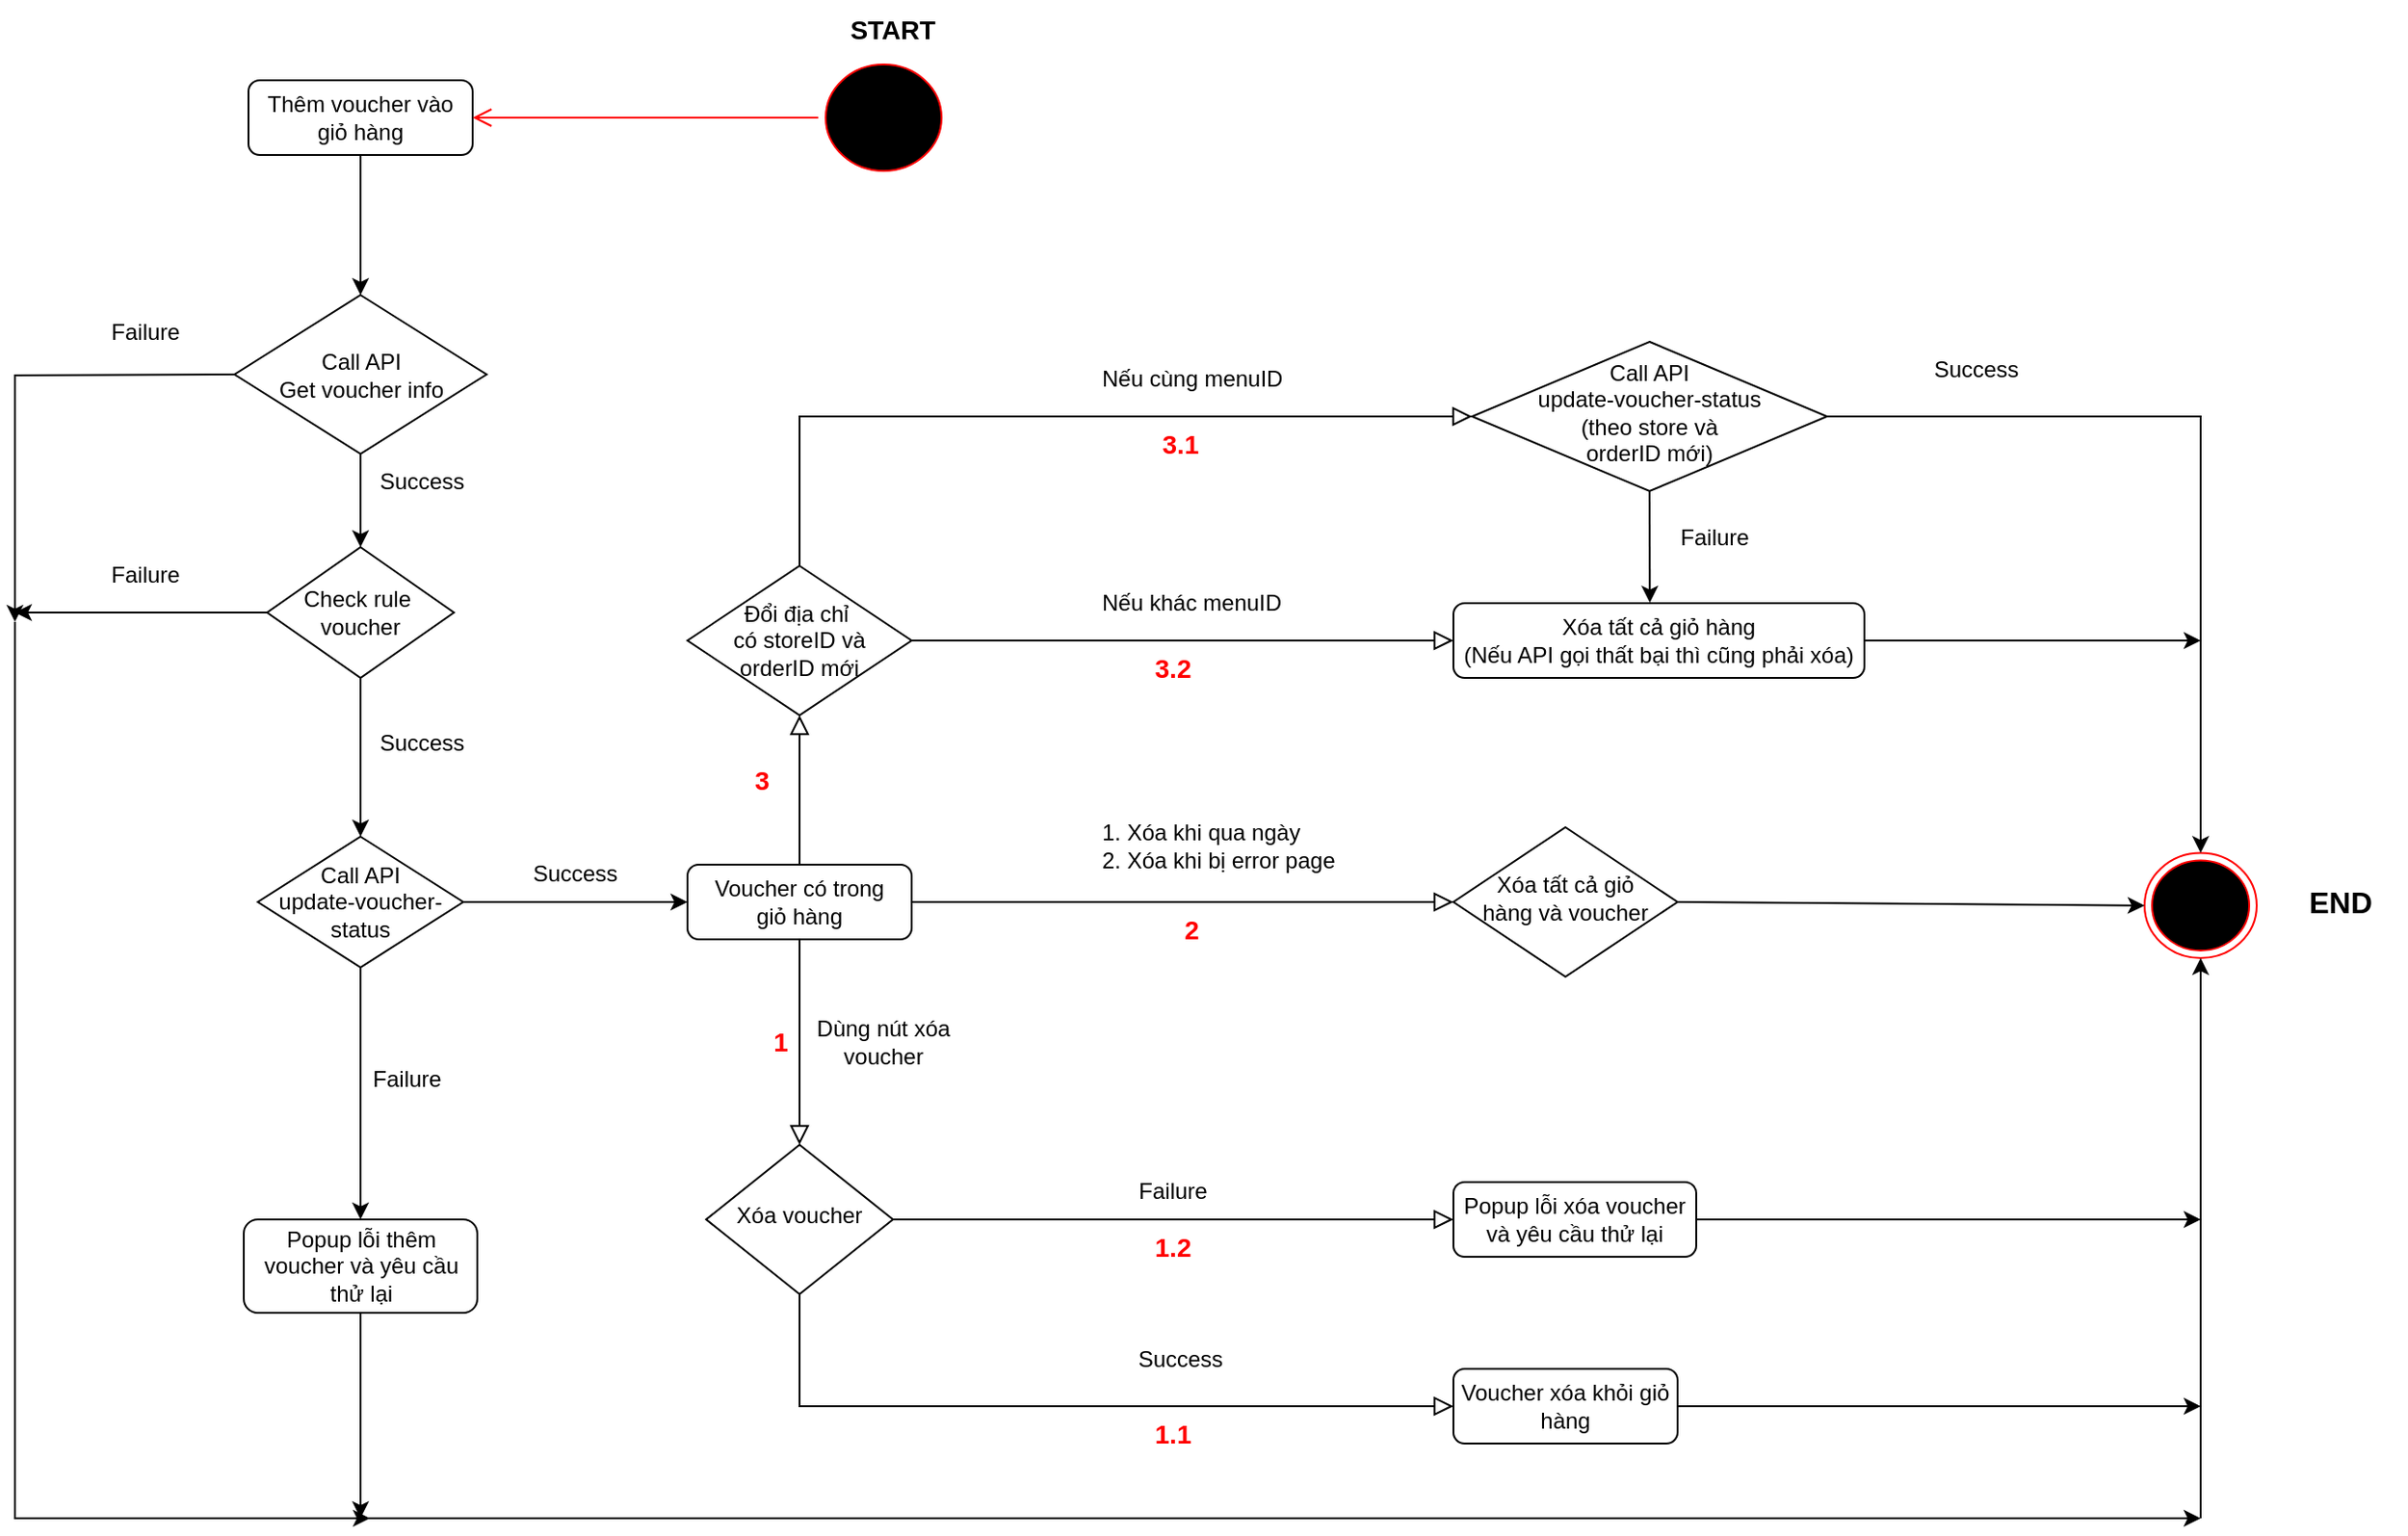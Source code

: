 <mxfile version="21.5.0" type="github">
  <diagram id="C5RBs43oDa-KdzZeNtuy" name="Page-1">
    <mxGraphModel dx="2336" dy="829" grid="1" gridSize="10" guides="1" tooltips="1" connect="1" arrows="1" fold="1" page="1" pageScale="1" pageWidth="827" pageHeight="1169" math="0" shadow="0">
      <root>
        <mxCell id="WIyWlLk6GJQsqaUBKTNV-0" />
        <mxCell id="WIyWlLk6GJQsqaUBKTNV-1" parent="WIyWlLk6GJQsqaUBKTNV-0" />
        <mxCell id="WIyWlLk6GJQsqaUBKTNV-9" value="" style="edgeStyle=orthogonalEdgeStyle;rounded=0;html=1;jettySize=auto;orthogonalLoop=1;fontSize=11;endArrow=block;endFill=0;endSize=8;strokeWidth=1;shadow=0;labelBackgroundColor=none;exitX=0.5;exitY=0;exitDx=0;exitDy=0;entryX=0.5;entryY=1;entryDx=0;entryDy=0;" parent="WIyWlLk6GJQsqaUBKTNV-1" source="Vyl_GKfe72HYo-No6GLv-0" target="Vyl_GKfe72HYo-No6GLv-9" edge="1">
          <mxGeometry y="10" relative="1" as="geometry">
            <mxPoint as="offset" />
          </mxGeometry>
        </mxCell>
        <mxCell id="Vyl_GKfe72HYo-No6GLv-0" value="Voucher có trong&lt;br&gt;giỏ hàng" style="rounded=1;whiteSpace=wrap;html=1;fontSize=12;glass=0;strokeWidth=1;shadow=0;" parent="WIyWlLk6GJQsqaUBKTNV-1" vertex="1">
          <mxGeometry x="150" y="650" width="120" height="40" as="geometry" />
        </mxCell>
        <mxCell id="Vyl_GKfe72HYo-No6GLv-1" value="Xóa voucher" style="rhombus;whiteSpace=wrap;html=1;shadow=0;fontFamily=Helvetica;fontSize=12;align=center;strokeWidth=1;spacing=6;spacingTop=-4;" parent="WIyWlLk6GJQsqaUBKTNV-1" vertex="1">
          <mxGeometry x="160" y="800" width="100" height="80" as="geometry" />
        </mxCell>
        <mxCell id="Vyl_GKfe72HYo-No6GLv-2" value="Popup lỗi xóa voucher và yêu cầu thử lại" style="rounded=1;whiteSpace=wrap;html=1;fontSize=12;glass=0;strokeWidth=1;shadow=0;" parent="WIyWlLk6GJQsqaUBKTNV-1" vertex="1">
          <mxGeometry x="560" y="820" width="130" height="40" as="geometry" />
        </mxCell>
        <mxCell id="Vyl_GKfe72HYo-No6GLv-3" value="Voucher xóa khỏi giỏ hàng" style="rounded=1;whiteSpace=wrap;html=1;fontSize=12;glass=0;strokeWidth=1;shadow=0;" parent="WIyWlLk6GJQsqaUBKTNV-1" vertex="1">
          <mxGeometry x="560" y="920" width="120" height="40" as="geometry" />
        </mxCell>
        <mxCell id="Vyl_GKfe72HYo-No6GLv-4" value="" style="rounded=0;html=1;jettySize=auto;orthogonalLoop=1;fontSize=11;endArrow=block;endFill=0;endSize=8;strokeWidth=1;shadow=0;labelBackgroundColor=none;edgeStyle=orthogonalEdgeStyle;exitX=0.5;exitY=1;exitDx=0;exitDy=0;entryX=0.5;entryY=0;entryDx=0;entryDy=0;" parent="WIyWlLk6GJQsqaUBKTNV-1" source="Vyl_GKfe72HYo-No6GLv-0" target="Vyl_GKfe72HYo-No6GLv-1" edge="1">
          <mxGeometry x="0.333" y="20" relative="1" as="geometry">
            <mxPoint as="offset" />
            <mxPoint x="230" y="380" as="sourcePoint" />
            <mxPoint x="230" y="440" as="targetPoint" />
          </mxGeometry>
        </mxCell>
        <mxCell id="Vyl_GKfe72HYo-No6GLv-5" value="" style="rounded=0;html=1;jettySize=auto;orthogonalLoop=1;fontSize=11;endArrow=block;endFill=0;endSize=8;strokeWidth=1;shadow=0;labelBackgroundColor=none;edgeStyle=orthogonalEdgeStyle;exitX=0.5;exitY=1;exitDx=0;exitDy=0;entryX=0;entryY=0.5;entryDx=0;entryDy=0;" parent="WIyWlLk6GJQsqaUBKTNV-1" source="Vyl_GKfe72HYo-No6GLv-1" target="Vyl_GKfe72HYo-No6GLv-3" edge="1">
          <mxGeometry x="0.333" y="20" relative="1" as="geometry">
            <mxPoint as="offset" />
            <mxPoint x="220" y="670" as="sourcePoint" />
            <mxPoint x="220" y="810" as="targetPoint" />
          </mxGeometry>
        </mxCell>
        <mxCell id="Vyl_GKfe72HYo-No6GLv-6" value="" style="rounded=0;html=1;jettySize=auto;orthogonalLoop=1;fontSize=11;endArrow=block;endFill=0;endSize=8;strokeWidth=1;shadow=0;labelBackgroundColor=none;edgeStyle=orthogonalEdgeStyle;exitX=1;exitY=0.5;exitDx=0;exitDy=0;entryX=0;entryY=0.5;entryDx=0;entryDy=0;" parent="WIyWlLk6GJQsqaUBKTNV-1" source="Vyl_GKfe72HYo-No6GLv-1" target="Vyl_GKfe72HYo-No6GLv-2" edge="1">
          <mxGeometry x="0.333" y="20" relative="1" as="geometry">
            <mxPoint as="offset" />
            <mxPoint x="220" y="890" as="sourcePoint" />
            <mxPoint x="220" y="1050" as="targetPoint" />
          </mxGeometry>
        </mxCell>
        <mxCell id="Vyl_GKfe72HYo-No6GLv-7" value="Success" style="text;html=1;strokeColor=none;fillColor=none;align=center;verticalAlign=middle;whiteSpace=wrap;rounded=0;" parent="WIyWlLk6GJQsqaUBKTNV-1" vertex="1">
          <mxGeometry x="384" y="900" width="60" height="30" as="geometry" />
        </mxCell>
        <mxCell id="Vyl_GKfe72HYo-No6GLv-8" value="Failure" style="text;html=1;strokeColor=none;fillColor=none;align=center;verticalAlign=middle;whiteSpace=wrap;rounded=0;" parent="WIyWlLk6GJQsqaUBKTNV-1" vertex="1">
          <mxGeometry x="380" y="810" width="60" height="30" as="geometry" />
        </mxCell>
        <mxCell id="Vyl_GKfe72HYo-No6GLv-9" value="" style="rhombus;whiteSpace=wrap;html=1;shadow=0;fontFamily=Helvetica;fontSize=12;align=center;strokeWidth=1;spacing=6;spacingTop=-4;" parent="WIyWlLk6GJQsqaUBKTNV-1" vertex="1">
          <mxGeometry x="150" y="490" width="120" height="80" as="geometry" />
        </mxCell>
        <mxCell id="Vyl_GKfe72HYo-No6GLv-12" value="Xóa tất cả giỏ hàng&lt;br&gt;(Nếu API gọi thất bại thì cũng phải xóa)" style="rounded=1;whiteSpace=wrap;html=1;fontSize=12;glass=0;strokeWidth=1;shadow=0;" parent="WIyWlLk6GJQsqaUBKTNV-1" vertex="1">
          <mxGeometry x="560" y="510" width="220" height="40" as="geometry" />
        </mxCell>
        <mxCell id="Vyl_GKfe72HYo-No6GLv-13" value="" style="edgeStyle=orthogonalEdgeStyle;rounded=0;html=1;jettySize=auto;orthogonalLoop=1;fontSize=11;endArrow=block;endFill=0;endSize=8;strokeWidth=1;shadow=0;labelBackgroundColor=none;exitX=0.5;exitY=0;exitDx=0;exitDy=0;entryX=0;entryY=0.5;entryDx=0;entryDy=0;" parent="WIyWlLk6GJQsqaUBKTNV-1" source="Vyl_GKfe72HYo-No6GLv-9" target="mx8wu65Sl4QjivUA92FZ-0" edge="1">
          <mxGeometry y="10" relative="1" as="geometry">
            <mxPoint as="offset" />
            <mxPoint x="220" y="660" as="sourcePoint" />
            <mxPoint x="220" y="580" as="targetPoint" />
          </mxGeometry>
        </mxCell>
        <mxCell id="Vyl_GKfe72HYo-No6GLv-14" value="" style="edgeStyle=orthogonalEdgeStyle;rounded=0;html=1;jettySize=auto;orthogonalLoop=1;fontSize=11;endArrow=block;endFill=0;endSize=8;strokeWidth=1;shadow=0;labelBackgroundColor=none;exitX=1;exitY=0.5;exitDx=0;exitDy=0;entryX=0;entryY=0.5;entryDx=0;entryDy=0;" parent="WIyWlLk6GJQsqaUBKTNV-1" source="Vyl_GKfe72HYo-No6GLv-9" target="Vyl_GKfe72HYo-No6GLv-12" edge="1">
          <mxGeometry y="10" relative="1" as="geometry">
            <mxPoint as="offset" />
            <mxPoint x="220" y="500" as="sourcePoint" />
            <mxPoint x="70" y="430" as="targetPoint" />
          </mxGeometry>
        </mxCell>
        <mxCell id="Vyl_GKfe72HYo-No6GLv-15" value="Xóa tất cả giỏ &lt;br&gt;hàng và voucher" style="rhombus;whiteSpace=wrap;html=1;shadow=0;fontFamily=Helvetica;fontSize=12;align=center;strokeWidth=1;spacing=6;spacingTop=-4;" parent="WIyWlLk6GJQsqaUBKTNV-1" vertex="1">
          <mxGeometry x="560" y="630" width="120" height="80" as="geometry" />
        </mxCell>
        <mxCell id="Vyl_GKfe72HYo-No6GLv-17" value="" style="rounded=0;html=1;jettySize=auto;orthogonalLoop=1;fontSize=11;endArrow=block;endFill=0;endSize=8;strokeWidth=1;shadow=0;labelBackgroundColor=none;edgeStyle=orthogonalEdgeStyle;exitX=1;exitY=0.5;exitDx=0;exitDy=0;entryX=0;entryY=0.5;entryDx=0;entryDy=0;" parent="WIyWlLk6GJQsqaUBKTNV-1" source="Vyl_GKfe72HYo-No6GLv-0" target="Vyl_GKfe72HYo-No6GLv-15" edge="1">
          <mxGeometry x="0.333" y="20" relative="1" as="geometry">
            <mxPoint as="offset" />
            <mxPoint x="220" y="700" as="sourcePoint" />
            <mxPoint x="220" y="810" as="targetPoint" />
          </mxGeometry>
        </mxCell>
        <mxCell id="Vyl_GKfe72HYo-No6GLv-18" value="1. Xóa khi qua ngày&lt;br&gt;2. Xóa khi bị error page" style="text;html=1;strokeColor=none;fillColor=none;align=left;verticalAlign=middle;whiteSpace=wrap;rounded=0;" parent="WIyWlLk6GJQsqaUBKTNV-1" vertex="1">
          <mxGeometry x="370" y="620" width="130" height="40" as="geometry" />
        </mxCell>
        <mxCell id="Vyl_GKfe72HYo-No6GLv-19" value="Dùng nút xóa voucher" style="text;html=1;strokeColor=none;fillColor=none;align=center;verticalAlign=middle;whiteSpace=wrap;rounded=0;" parent="WIyWlLk6GJQsqaUBKTNV-1" vertex="1">
          <mxGeometry x="200" y="730" width="110" height="30" as="geometry" />
        </mxCell>
        <mxCell id="Vyl_GKfe72HYo-No6GLv-21" value="" style="ellipse;html=1;shape=endState;fillColor=#000000;strokeColor=#ff0000;" parent="WIyWlLk6GJQsqaUBKTNV-1" vertex="1">
          <mxGeometry x="930" y="643.75" width="60" height="56.25" as="geometry" />
        </mxCell>
        <mxCell id="Vyl_GKfe72HYo-No6GLv-27" value="&lt;b&gt;&lt;font style=&quot;font-size: 14px;&quot;&gt;START&lt;/font&gt;&lt;/b&gt;" style="text;html=1;strokeColor=none;fillColor=none;align=center;verticalAlign=middle;whiteSpace=wrap;rounded=0;" parent="WIyWlLk6GJQsqaUBKTNV-1" vertex="1">
          <mxGeometry x="230" y="187.5" width="60" height="30" as="geometry" />
        </mxCell>
        <mxCell id="Vyl_GKfe72HYo-No6GLv-32" value="&lt;b&gt;&lt;font style=&quot;font-size: 16px;&quot;&gt;END&lt;/font&gt;&lt;/b&gt;" style="text;html=1;strokeColor=none;fillColor=none;align=center;verticalAlign=middle;whiteSpace=wrap;rounded=0;" parent="WIyWlLk6GJQsqaUBKTNV-1" vertex="1">
          <mxGeometry x="1000" y="648.75" width="70" height="42.5" as="geometry" />
        </mxCell>
        <mxCell id="Vyl_GKfe72HYo-No6GLv-36" value="" style="endArrow=classic;html=1;rounded=0;" parent="WIyWlLk6GJQsqaUBKTNV-1" edge="1">
          <mxGeometry width="50" height="50" relative="1" as="geometry">
            <mxPoint x="780" y="530" as="sourcePoint" />
            <mxPoint x="960" y="530" as="targetPoint" />
          </mxGeometry>
        </mxCell>
        <mxCell id="Vyl_GKfe72HYo-No6GLv-37" value="" style="endArrow=classic;html=1;rounded=0;entryX=0;entryY=0.5;entryDx=0;entryDy=0;exitX=1;exitY=0.5;exitDx=0;exitDy=0;" parent="WIyWlLk6GJQsqaUBKTNV-1" source="Vyl_GKfe72HYo-No6GLv-15" target="Vyl_GKfe72HYo-No6GLv-21" edge="1">
          <mxGeometry width="50" height="50" relative="1" as="geometry">
            <mxPoint x="720" y="670" as="sourcePoint" />
            <mxPoint x="770" y="620" as="targetPoint" />
          </mxGeometry>
        </mxCell>
        <mxCell id="Vyl_GKfe72HYo-No6GLv-38" value="" style="endArrow=classic;html=1;rounded=0;entryX=0.5;entryY=1;entryDx=0;entryDy=0;" parent="WIyWlLk6GJQsqaUBKTNV-1" target="Vyl_GKfe72HYo-No6GLv-21" edge="1">
          <mxGeometry width="50" height="50" relative="1" as="geometry">
            <mxPoint x="960" y="1000" as="sourcePoint" />
            <mxPoint x="720" y="900" as="targetPoint" />
            <Array as="points">
              <mxPoint x="960" y="940" />
            </Array>
          </mxGeometry>
        </mxCell>
        <mxCell id="Vyl_GKfe72HYo-No6GLv-39" value="" style="endArrow=classic;html=1;rounded=0;" parent="WIyWlLk6GJQsqaUBKTNV-1" edge="1">
          <mxGeometry width="50" height="50" relative="1" as="geometry">
            <mxPoint x="690" y="840" as="sourcePoint" />
            <mxPoint x="960" y="840" as="targetPoint" />
          </mxGeometry>
        </mxCell>
        <mxCell id="Vyl_GKfe72HYo-No6GLv-42" value="Nếu cùng menuID" style="text;html=1;strokeColor=none;fillColor=none;align=left;verticalAlign=middle;whiteSpace=wrap;rounded=0;" parent="WIyWlLk6GJQsqaUBKTNV-1" vertex="1">
          <mxGeometry x="370" y="370" width="130" height="40" as="geometry" />
        </mxCell>
        <mxCell id="Vyl_GKfe72HYo-No6GLv-43" value="Nếu khác menuID" style="text;html=1;strokeColor=none;fillColor=none;align=left;verticalAlign=middle;whiteSpace=wrap;rounded=0;" parent="WIyWlLk6GJQsqaUBKTNV-1" vertex="1">
          <mxGeometry x="370" y="490" width="130" height="40" as="geometry" />
        </mxCell>
        <mxCell id="Vyl_GKfe72HYo-No6GLv-48" value="Thêm voucher vào giỏ hàng" style="rounded=1;whiteSpace=wrap;html=1;fontSize=12;glass=0;strokeWidth=1;shadow=0;" parent="WIyWlLk6GJQsqaUBKTNV-1" vertex="1">
          <mxGeometry x="-85" y="230" width="120" height="40" as="geometry" />
        </mxCell>
        <mxCell id="Vyl_GKfe72HYo-No6GLv-49" value="Call API&lt;br&gt;update-voucher-status" style="rhombus;whiteSpace=wrap;html=1;" parent="WIyWlLk6GJQsqaUBKTNV-1" vertex="1">
          <mxGeometry x="-80" y="635" width="110" height="70" as="geometry" />
        </mxCell>
        <mxCell id="Vyl_GKfe72HYo-No6GLv-50" value="" style="endArrow=classic;html=1;rounded=0;entryX=0;entryY=0.5;entryDx=0;entryDy=0;" parent="WIyWlLk6GJQsqaUBKTNV-1" target="Vyl_GKfe72HYo-No6GLv-0" edge="1">
          <mxGeometry width="50" height="50" relative="1" as="geometry">
            <mxPoint x="30" y="670" as="sourcePoint" />
            <mxPoint x="80" y="620" as="targetPoint" />
          </mxGeometry>
        </mxCell>
        <mxCell id="Vyl_GKfe72HYo-No6GLv-51" value="Success" style="text;html=1;strokeColor=none;fillColor=none;align=center;verticalAlign=middle;whiteSpace=wrap;rounded=0;" parent="WIyWlLk6GJQsqaUBKTNV-1" vertex="1">
          <mxGeometry x="60" y="640" width="60" height="30" as="geometry" />
        </mxCell>
        <mxCell id="Vyl_GKfe72HYo-No6GLv-52" value="Popup lỗi thêm voucher và yêu cầu thử lại" style="rounded=1;whiteSpace=wrap;html=1;fontSize=12;glass=0;strokeWidth=1;shadow=0;" parent="WIyWlLk6GJQsqaUBKTNV-1" vertex="1">
          <mxGeometry x="-87.5" y="840" width="125" height="50" as="geometry" />
        </mxCell>
        <mxCell id="Vyl_GKfe72HYo-No6GLv-53" value="" style="endArrow=classic;html=1;rounded=0;exitX=0.5;exitY=1;exitDx=0;exitDy=0;" parent="WIyWlLk6GJQsqaUBKTNV-1" source="Vyl_GKfe72HYo-No6GLv-49" target="Vyl_GKfe72HYo-No6GLv-52" edge="1">
          <mxGeometry width="50" height="50" relative="1" as="geometry">
            <mxPoint x="-30" y="710" as="sourcePoint" />
            <mxPoint x="20" y="660" as="targetPoint" />
          </mxGeometry>
        </mxCell>
        <mxCell id="Vyl_GKfe72HYo-No6GLv-55" value="Failure" style="text;html=1;strokeColor=none;fillColor=none;align=center;verticalAlign=middle;whiteSpace=wrap;rounded=0;" parent="WIyWlLk6GJQsqaUBKTNV-1" vertex="1">
          <mxGeometry x="-30" y="750" width="60" height="30" as="geometry" />
        </mxCell>
        <mxCell id="Vyl_GKfe72HYo-No6GLv-56" value="" style="endArrow=classic;html=1;rounded=0;entryX=0.5;entryY=0;entryDx=0;entryDy=0;exitX=0.5;exitY=1;exitDx=0;exitDy=0;" parent="WIyWlLk6GJQsqaUBKTNV-1" source="4VcPq5UoAk8NgWaJOznq-0" target="Vyl_GKfe72HYo-No6GLv-49" edge="1">
          <mxGeometry width="50" height="50" relative="1" as="geometry">
            <mxPoint x="-90" y="580" as="sourcePoint" />
            <mxPoint x="-160" y="620" as="targetPoint" />
          </mxGeometry>
        </mxCell>
        <mxCell id="Vyl_GKfe72HYo-No6GLv-44" value="" style="ellipse;html=1;shape=startState;fillColor=#000000;strokeColor=#ff0000;" parent="WIyWlLk6GJQsqaUBKTNV-1" vertex="1">
          <mxGeometry x="220" y="217.5" width="70" height="65" as="geometry" />
        </mxCell>
        <mxCell id="Vyl_GKfe72HYo-No6GLv-59" value="&lt;b&gt;&lt;font style=&quot;font-size: 14px;&quot;&gt;1&lt;/font&gt;&lt;/b&gt;" style="text;html=1;strokeColor=none;fillColor=none;align=center;verticalAlign=middle;whiteSpace=wrap;rounded=0;fontColor=#ff0000;" parent="WIyWlLk6GJQsqaUBKTNV-1" vertex="1">
          <mxGeometry x="170" y="730" width="60" height="30" as="geometry" />
        </mxCell>
        <mxCell id="Vyl_GKfe72HYo-No6GLv-60" value="&lt;b&gt;&lt;font style=&quot;font-size: 14px;&quot;&gt;1.1&lt;/font&gt;&lt;/b&gt;" style="text;html=1;strokeColor=none;fillColor=none;align=center;verticalAlign=middle;whiteSpace=wrap;rounded=0;fontColor=#ff0000;" parent="WIyWlLk6GJQsqaUBKTNV-1" vertex="1">
          <mxGeometry x="380" y="940" width="60" height="30" as="geometry" />
        </mxCell>
        <mxCell id="Vyl_GKfe72HYo-No6GLv-61" value="&lt;b&gt;&lt;font style=&quot;font-size: 14px;&quot;&gt;1.2&lt;/font&gt;&lt;/b&gt;" style="text;html=1;strokeColor=none;fillColor=none;align=center;verticalAlign=middle;whiteSpace=wrap;rounded=0;fontColor=#ff0000;" parent="WIyWlLk6GJQsqaUBKTNV-1" vertex="1">
          <mxGeometry x="380" y="840" width="60" height="30" as="geometry" />
        </mxCell>
        <mxCell id="Vyl_GKfe72HYo-No6GLv-62" value="&lt;b&gt;&lt;font style=&quot;font-size: 14px;&quot;&gt;2&lt;/font&gt;&lt;/b&gt;" style="text;html=1;strokeColor=none;fillColor=none;align=center;verticalAlign=middle;whiteSpace=wrap;rounded=0;fontColor=#ff0000;" parent="WIyWlLk6GJQsqaUBKTNV-1" vertex="1">
          <mxGeometry x="390" y="670" width="60" height="30" as="geometry" />
        </mxCell>
        <mxCell id="Vyl_GKfe72HYo-No6GLv-63" value="&lt;b&gt;&lt;font style=&quot;font-size: 14px;&quot;&gt;3&lt;/font&gt;&lt;/b&gt;" style="text;html=1;strokeColor=none;fillColor=none;align=center;verticalAlign=middle;whiteSpace=wrap;rounded=0;fontColor=#ff0000;" parent="WIyWlLk6GJQsqaUBKTNV-1" vertex="1">
          <mxGeometry x="160" y="590" width="60" height="30" as="geometry" />
        </mxCell>
        <mxCell id="Vyl_GKfe72HYo-No6GLv-64" value="&lt;b&gt;&lt;font style=&quot;font-size: 14px;&quot;&gt;3.1&lt;/font&gt;&lt;/b&gt;" style="text;html=1;strokeColor=none;fillColor=none;align=center;verticalAlign=middle;whiteSpace=wrap;rounded=0;fontColor=#ff0000;" parent="WIyWlLk6GJQsqaUBKTNV-1" vertex="1">
          <mxGeometry x="384" y="410" width="60" height="30" as="geometry" />
        </mxCell>
        <mxCell id="Vyl_GKfe72HYo-No6GLv-65" value="&lt;b&gt;&lt;font style=&quot;font-size: 14px;&quot;&gt;3.2&lt;/font&gt;&lt;/b&gt;" style="text;html=1;strokeColor=none;fillColor=none;align=center;verticalAlign=middle;whiteSpace=wrap;rounded=0;fontColor=#ff0000;" parent="WIyWlLk6GJQsqaUBKTNV-1" vertex="1">
          <mxGeometry x="380" y="530" width="60" height="30" as="geometry" />
        </mxCell>
        <mxCell id="mx8wu65Sl4QjivUA92FZ-0" value="Call API&lt;br style=&quot;border-color: var(--border-color);&quot;&gt;update-voucher-status&lt;br&gt;(theo store và &lt;br&gt;orderID mới)" style="rhombus;whiteSpace=wrap;html=1;shadow=0;fontFamily=Helvetica;fontSize=12;align=center;strokeWidth=1;spacing=6;spacingTop=-4;" parent="WIyWlLk6GJQsqaUBKTNV-1" vertex="1">
          <mxGeometry x="570" y="370" width="190" height="80" as="geometry" />
        </mxCell>
        <mxCell id="mx8wu65Sl4QjivUA92FZ-5" value="" style="endArrow=classic;html=1;rounded=0;exitX=0.5;exitY=1;exitDx=0;exitDy=0;entryX=0.478;entryY=-0.007;entryDx=0;entryDy=0;entryPerimeter=0;" parent="WIyWlLk6GJQsqaUBKTNV-1" source="mx8wu65Sl4QjivUA92FZ-0" target="Vyl_GKfe72HYo-No6GLv-12" edge="1">
          <mxGeometry width="50" height="50" relative="1" as="geometry">
            <mxPoint x="530" y="480" as="sourcePoint" />
            <mxPoint x="670" y="510" as="targetPoint" />
          </mxGeometry>
        </mxCell>
        <mxCell id="mx8wu65Sl4QjivUA92FZ-6" value="Success" style="text;html=1;strokeColor=none;fillColor=none;align=center;verticalAlign=middle;whiteSpace=wrap;rounded=0;" parent="WIyWlLk6GJQsqaUBKTNV-1" vertex="1">
          <mxGeometry x="810" y="370" width="60" height="30" as="geometry" />
        </mxCell>
        <mxCell id="mx8wu65Sl4QjivUA92FZ-7" value="Failure" style="text;html=1;strokeColor=none;fillColor=none;align=center;verticalAlign=middle;whiteSpace=wrap;rounded=0;" parent="WIyWlLk6GJQsqaUBKTNV-1" vertex="1">
          <mxGeometry x="670" y="460" width="60" height="30" as="geometry" />
        </mxCell>
        <mxCell id="mx8wu65Sl4QjivUA92FZ-9" value="" style="endArrow=classic;html=1;rounded=0;exitX=1;exitY=0.5;exitDx=0;exitDy=0;entryX=0.5;entryY=0;entryDx=0;entryDy=0;" parent="WIyWlLk6GJQsqaUBKTNV-1" source="mx8wu65Sl4QjivUA92FZ-0" target="Vyl_GKfe72HYo-No6GLv-21" edge="1">
          <mxGeometry width="50" height="50" relative="1" as="geometry">
            <mxPoint x="745" y="290.0" as="sourcePoint" />
            <mxPoint x="870" y="260" as="targetPoint" />
            <Array as="points">
              <mxPoint x="960" y="410" />
            </Array>
          </mxGeometry>
        </mxCell>
        <mxCell id="Iawn7Je5PE7Vq06qnNJy-0" value="" style="endArrow=classic;html=1;rounded=0;" parent="WIyWlLk6GJQsqaUBKTNV-1" edge="1">
          <mxGeometry width="50" height="50" relative="1" as="geometry">
            <mxPoint x="-30" y="1000" as="sourcePoint" />
            <mxPoint x="960" y="1000" as="targetPoint" />
            <Array as="points">
              <mxPoint x="-25" y="1000" />
              <mxPoint x="960" y="1000" />
            </Array>
          </mxGeometry>
        </mxCell>
        <mxCell id="Iawn7Je5PE7Vq06qnNJy-1" value="" style="endArrow=classic;html=1;rounded=0;exitX=1;exitY=0.5;exitDx=0;exitDy=0;" parent="WIyWlLk6GJQsqaUBKTNV-1" source="Vyl_GKfe72HYo-No6GLv-3" edge="1">
          <mxGeometry width="50" height="50" relative="1" as="geometry">
            <mxPoint x="690" y="850" as="sourcePoint" />
            <mxPoint x="960" y="940" as="targetPoint" />
          </mxGeometry>
        </mxCell>
        <mxCell id="4VcPq5UoAk8NgWaJOznq-0" value="Check rule&amp;nbsp;&lt;br&gt;voucher" style="rhombus;whiteSpace=wrap;html=1;" vertex="1" parent="WIyWlLk6GJQsqaUBKTNV-1">
          <mxGeometry x="-75" y="480" width="100" height="70" as="geometry" />
        </mxCell>
        <mxCell id="4VcPq5UoAk8NgWaJOznq-1" value="Success" style="text;html=1;strokeColor=none;fillColor=none;align=center;verticalAlign=middle;whiteSpace=wrap;rounded=0;" vertex="1" parent="WIyWlLk6GJQsqaUBKTNV-1">
          <mxGeometry x="-22.5" y="570" width="60" height="30" as="geometry" />
        </mxCell>
        <mxCell id="4VcPq5UoAk8NgWaJOznq-3" value="" style="endArrow=classic;html=1;rounded=0;entryX=0.5;entryY=0;entryDx=0;entryDy=0;exitX=0.5;exitY=1;exitDx=0;exitDy=0;" edge="1" parent="WIyWlLk6GJQsqaUBKTNV-1" source="4VcPq5UoAk8NgWaJOznq-9" target="4VcPq5UoAk8NgWaJOznq-0">
          <mxGeometry width="50" height="50" relative="1" as="geometry">
            <mxPoint x="80" y="450" as="sourcePoint" />
            <mxPoint x="-15" y="645" as="targetPoint" />
          </mxGeometry>
        </mxCell>
        <mxCell id="4VcPq5UoAk8NgWaJOznq-5" value="Failure" style="text;html=1;strokeColor=none;fillColor=none;align=center;verticalAlign=middle;whiteSpace=wrap;rounded=0;" vertex="1" parent="WIyWlLk6GJQsqaUBKTNV-1">
          <mxGeometry x="-170" y="480" width="60" height="30" as="geometry" />
        </mxCell>
        <mxCell id="4VcPq5UoAk8NgWaJOznq-8" value="" style="endArrow=classic;html=1;rounded=0;entryX=0.5;entryY=0;entryDx=0;entryDy=0;exitX=0.5;exitY=1;exitDx=0;exitDy=0;" edge="1" parent="WIyWlLk6GJQsqaUBKTNV-1" source="Vyl_GKfe72HYo-No6GLv-48" target="4VcPq5UoAk8NgWaJOznq-9">
          <mxGeometry width="50" height="50" relative="1" as="geometry">
            <mxPoint x="-15" y="420" as="sourcePoint" />
            <mxPoint x="-110.0" y="280.0" as="targetPoint" />
          </mxGeometry>
        </mxCell>
        <mxCell id="4VcPq5UoAk8NgWaJOznq-9" value="Call API&lt;br&gt;Get voucher info" style="rhombus;whiteSpace=wrap;html=1;" vertex="1" parent="WIyWlLk6GJQsqaUBKTNV-1">
          <mxGeometry x="-92.5" y="345" width="135" height="85" as="geometry" />
        </mxCell>
        <mxCell id="4VcPq5UoAk8NgWaJOznq-10" value="Success" style="text;html=1;strokeColor=none;fillColor=none;align=center;verticalAlign=middle;whiteSpace=wrap;rounded=0;" vertex="1" parent="WIyWlLk6GJQsqaUBKTNV-1">
          <mxGeometry x="-22.5" y="430" width="60" height="30" as="geometry" />
        </mxCell>
        <mxCell id="4VcPq5UoAk8NgWaJOznq-11" value="" style="endArrow=classic;html=1;rounded=0;exitX=0;exitY=0.5;exitDx=0;exitDy=0;" edge="1" parent="WIyWlLk6GJQsqaUBKTNV-1" source="4VcPq5UoAk8NgWaJOznq-9">
          <mxGeometry width="50" height="50" relative="1" as="geometry">
            <mxPoint x="-15" y="425" as="sourcePoint" />
            <mxPoint x="-210" y="520" as="targetPoint" />
            <Array as="points">
              <mxPoint x="-210" y="388" />
            </Array>
          </mxGeometry>
        </mxCell>
        <mxCell id="4VcPq5UoAk8NgWaJOznq-12" value="Failure" style="text;html=1;strokeColor=none;fillColor=none;align=center;verticalAlign=middle;whiteSpace=wrap;rounded=0;" vertex="1" parent="WIyWlLk6GJQsqaUBKTNV-1">
          <mxGeometry x="-170" y="350" width="60" height="30" as="geometry" />
        </mxCell>
        <mxCell id="4VcPq5UoAk8NgWaJOznq-15" value="" style="edgeStyle=orthogonalEdgeStyle;html=1;verticalAlign=bottom;endArrow=open;endSize=8;strokeColor=#ff0000;rounded=0;exitX=0;exitY=0.5;exitDx=0;exitDy=0;entryX=1;entryY=0.5;entryDx=0;entryDy=0;" edge="1" source="Vyl_GKfe72HYo-No6GLv-44" parent="WIyWlLk6GJQsqaUBKTNV-1" target="Vyl_GKfe72HYo-No6GLv-48">
          <mxGeometry relative="1" as="geometry">
            <mxPoint x="115" y="260" as="targetPoint" />
          </mxGeometry>
        </mxCell>
        <mxCell id="4VcPq5UoAk8NgWaJOznq-16" value="Đổi địa chỉ&amp;nbsp;&lt;br&gt;có storeID và orderID&amp;nbsp;mới" style="text;html=1;strokeColor=none;fillColor=none;align=center;verticalAlign=middle;whiteSpace=wrap;rounded=0;" vertex="1" parent="WIyWlLk6GJQsqaUBKTNV-1">
          <mxGeometry x="155" y="520" width="110" height="20" as="geometry" />
        </mxCell>
        <mxCell id="4VcPq5UoAk8NgWaJOznq-17" value="" style="endArrow=classic;html=1;rounded=0;exitX=0;exitY=0.5;exitDx=0;exitDy=0;" edge="1" parent="WIyWlLk6GJQsqaUBKTNV-1" source="4VcPq5UoAk8NgWaJOznq-0">
          <mxGeometry width="50" height="50" relative="1" as="geometry">
            <mxPoint x="-340" y="730" as="sourcePoint" />
            <mxPoint x="-210" y="515" as="targetPoint" />
          </mxGeometry>
        </mxCell>
        <mxCell id="4VcPq5UoAk8NgWaJOznq-18" value="" style="endArrow=classic;html=1;rounded=0;" edge="1" parent="WIyWlLk6GJQsqaUBKTNV-1">
          <mxGeometry width="50" height="50" relative="1" as="geometry">
            <mxPoint x="-210" y="520" as="sourcePoint" />
            <mxPoint x="-20" y="1000" as="targetPoint" />
            <Array as="points">
              <mxPoint x="-210" y="1000" />
            </Array>
          </mxGeometry>
        </mxCell>
        <mxCell id="4VcPq5UoAk8NgWaJOznq-19" value="" style="endArrow=classic;html=1;rounded=0;exitX=0.5;exitY=1;exitDx=0;exitDy=0;" edge="1" parent="WIyWlLk6GJQsqaUBKTNV-1" source="Vyl_GKfe72HYo-No6GLv-52">
          <mxGeometry width="50" height="50" relative="1" as="geometry">
            <mxPoint x="60" y="950" as="sourcePoint" />
            <mxPoint x="-25" y="1000" as="targetPoint" />
          </mxGeometry>
        </mxCell>
      </root>
    </mxGraphModel>
  </diagram>
</mxfile>
